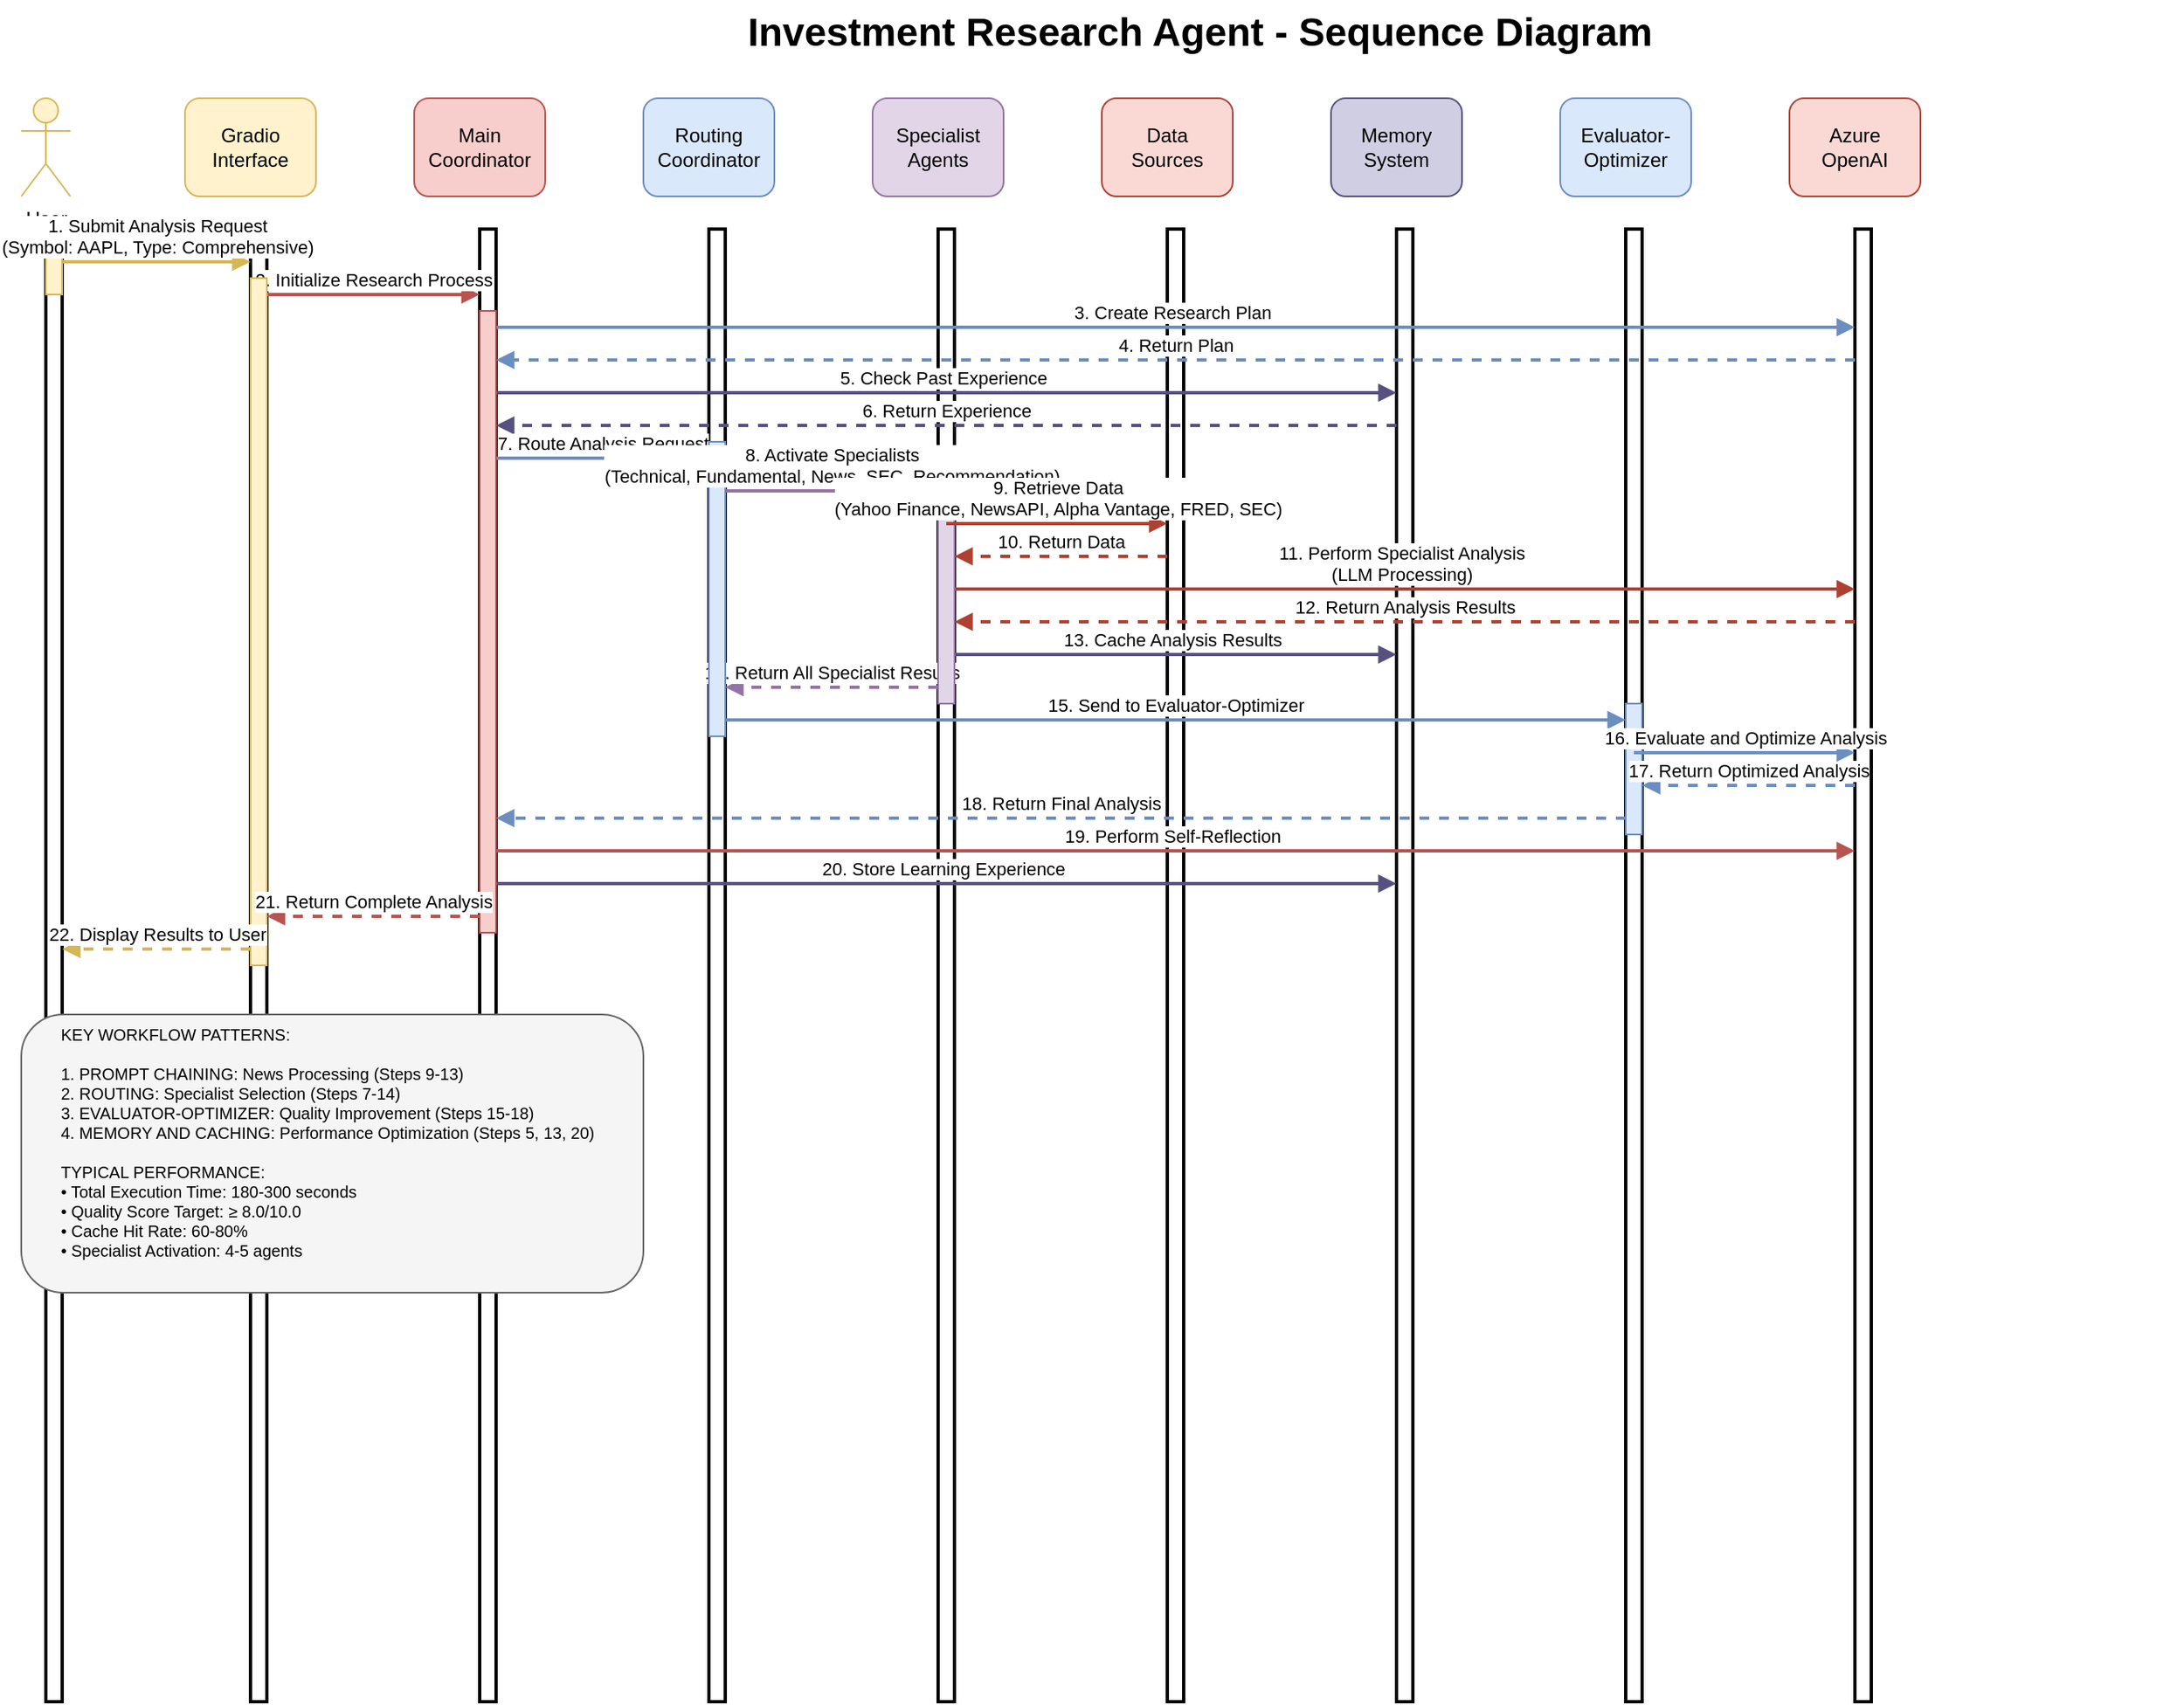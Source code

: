 <mxfile scale="1" border="10">
    <diagram name="Investment Research Sequence Diagram" id="investment-sequence">
        <mxGraphModel dx="884" dy="563" grid="1" gridSize="10" guides="1" tooltips="1" connect="1" arrows="1" fold="1" page="1" pageScale="1" pageWidth="1654" pageHeight="1169" background="#ffffff" math="0" shadow="0">
            <root>
                <mxCell id="0"/>
                <mxCell id="1" parent="0"/>
                <mxCell id="title" value="Investment Research Agent - Sequence Diagram" style="text;html=1;strokeColor=none;fillColor=none;align=center;verticalAlign=middle;whiteSpace=wrap;rounded=0;fontSize=24;fontStyle=1;" parent="1" vertex="1">
                    <mxGeometry x="200" y="20" width="1200" height="40" as="geometry"/>
                </mxCell>
                <mxCell id="user" value="User" style="shape=umlActor;verticalLabelPosition=bottom;verticalAlign=top;html=1;outlineConnect=0;fillColor=#fff2cc;strokeColor=#d6b656;" parent="1" vertex="1">
                    <mxGeometry x="80" y="80" width="30" height="60" as="geometry"/>
                </mxCell>
                <mxCell id="user-lifeline" value="" style="html=1;points=[];perimeter=orthogonalPerimeter;outlineConnect=0;targetShapes=umlLifeline;portConstraint=eastwest;strokeWidth=2;" parent="1" vertex="1">
                    <mxGeometry x="95" y="160" width="10" height="900" as="geometry"/>
                </mxCell>
                <mxCell id="gradio" value="Gradio&lt;br&gt;Interface" style="rounded=1;whiteSpace=wrap;html=1;fillColor=#fff2cc;strokeColor=#d6b656;" parent="1" vertex="1">
                    <mxGeometry x="180" y="80" width="80" height="60" as="geometry"/>
                </mxCell>
                <mxCell id="gradio-lifeline" value="" style="html=1;points=[];perimeter=orthogonalPerimeter;outlineConnect=0;targetShapes=umlLifeline;portConstraint=eastwest;strokeWidth=2;" parent="1" vertex="1">
                    <mxGeometry x="220" y="160" width="10" height="900" as="geometry"/>
                </mxCell>
                <mxCell id="coordinator" value="Main&lt;br&gt;Coordinator" style="rounded=1;whiteSpace=wrap;html=1;fillColor=#f8cecc;strokeColor=#b85450;" parent="1" vertex="1">
                    <mxGeometry x="320" y="80" width="80" height="60" as="geometry"/>
                </mxCell>
                <mxCell id="coordinator-lifeline" value="" style="html=1;points=[];perimeter=orthogonalPerimeter;outlineConnect=0;targetShapes=umlLifeline;portConstraint=eastwest;strokeWidth=2;" parent="1" vertex="1">
                    <mxGeometry x="360" y="160" width="10" height="900" as="geometry"/>
                </mxCell>
                <mxCell id="routing" value="Routing&lt;br&gt;Coordinator" style="rounded=1;whiteSpace=wrap;html=1;fillColor=#dae8fc;strokeColor=#6c8ebf;" parent="1" vertex="1">
                    <mxGeometry x="460" y="80" width="80" height="60" as="geometry"/>
                </mxCell>
                <mxCell id="routing-lifeline" value="" style="html=1;points=[];perimeter=orthogonalPerimeter;outlineConnect=0;targetShapes=umlLifeline;portConstraint=eastwest;strokeWidth=2;" parent="1" vertex="1">
                    <mxGeometry x="500" y="160" width="10" height="900" as="geometry"/>
                </mxCell>
                <mxCell id="specialists" value="Specialist&lt;br&gt;Agents" style="rounded=1;whiteSpace=wrap;html=1;fillColor=#e1d5e7;strokeColor=#9673a6;" parent="1" vertex="1">
                    <mxGeometry x="600" y="80" width="80" height="60" as="geometry"/>
                </mxCell>
                <mxCell id="specialists-lifeline" value="" style="html=1;points=[];perimeter=orthogonalPerimeter;outlineConnect=0;targetShapes=umlLifeline;portConstraint=eastwest;strokeWidth=2;" parent="1" vertex="1">
                    <mxGeometry x="640" y="160" width="10" height="900" as="geometry"/>
                </mxCell>
                <mxCell id="datasources" value="Data&lt;br&gt;Sources" style="rounded=1;whiteSpace=wrap;html=1;fillColor=#fad9d5;strokeColor=#ae4132;" parent="1" vertex="1">
                    <mxGeometry x="740" y="80" width="80" height="60" as="geometry"/>
                </mxCell>
                <mxCell id="datasources-lifeline" value="" style="html=1;points=[];perimeter=orthogonalPerimeter;outlineConnect=0;targetShapes=umlLifeline;portConstraint=eastwest;strokeWidth=2;" parent="1" vertex="1">
                    <mxGeometry x="780" y="160" width="10" height="900" as="geometry"/>
                </mxCell>
                <mxCell id="memory" value="Memory&lt;br&gt;System" style="rounded=1;whiteSpace=wrap;html=1;fillColor=#d0cee2;strokeColor=#56517e;" parent="1" vertex="1">
                    <mxGeometry x="880" y="80" width="80" height="60" as="geometry"/>
                </mxCell>
                <mxCell id="memory-lifeline" value="" style="html=1;points=[];perimeter=orthogonalPerimeter;outlineConnect=0;targetShapes=umlLifeline;portConstraint=eastwest;strokeWidth=2;" parent="1" vertex="1">
                    <mxGeometry x="920" y="160" width="10" height="900" as="geometry"/>
                </mxCell>
                <mxCell id="evaluator" value="Evaluator-&lt;br&gt;Optimizer" style="rounded=1;whiteSpace=wrap;html=1;fillColor=#dae8fc;strokeColor=#6c8ebf;" parent="1" vertex="1">
                    <mxGeometry x="1020" y="80" width="80" height="60" as="geometry"/>
                </mxCell>
                <mxCell id="evaluator-lifeline" value="" style="html=1;points=[];perimeter=orthogonalPerimeter;outlineConnect=0;targetShapes=umlLifeline;portConstraint=eastwest;strokeWidth=2;" parent="1" vertex="1">
                    <mxGeometry x="1060" y="160" width="10" height="900" as="geometry"/>
                </mxCell>
                <mxCell id="openai" value="Azure&lt;br&gt;OpenAI" style="rounded=1;whiteSpace=wrap;html=1;fillColor=#fad9d5;strokeColor=#ae4132;" parent="1" vertex="1">
                    <mxGeometry x="1160" y="80" width="80" height="60" as="geometry"/>
                </mxCell>
                <mxCell id="openai-lifeline" value="" style="html=1;points=[];perimeter=orthogonalPerimeter;outlineConnect=0;targetShapes=umlLifeline;portConstraint=eastwest;strokeWidth=2;" parent="1" vertex="1">
                    <mxGeometry x="1200" y="160" width="10" height="900" as="geometry"/>
                </mxCell>
                <mxCell id="seq2" value="2. Initialize Research Process" style="html=1;verticalAlign=bottom;endArrow=block;strokeColor=#b85450;strokeWidth=2;" parent="1" edge="1">
                    <mxGeometry relative="1" as="geometry">
                        <mxPoint x="230" y="200" as="sourcePoint"/>
                        <mxPoint x="360" y="200" as="targetPoint"/>
                    </mxGeometry>
                </mxCell>
                <mxCell id="seq3" value="3. Create Research Plan" style="html=1;verticalAlign=bottom;endArrow=block;strokeColor=#6c8ebf;strokeWidth=2;" parent="1" edge="1">
                    <mxGeometry relative="1" as="geometry">
                        <mxPoint x="365" y="220" as="sourcePoint"/>
                        <mxPoint x="1200" y="220" as="targetPoint"/>
                    </mxGeometry>
                </mxCell>
                <mxCell id="seq4" value="4. Return Plan" style="html=1;verticalAlign=bottom;endArrow=block;strokeColor=#6c8ebf;strokeWidth=2;dashed=1;" parent="1" edge="1">
                    <mxGeometry relative="1" as="geometry">
                        <mxPoint x="1200" y="240" as="sourcePoint"/>
                        <mxPoint x="370" y="240" as="targetPoint"/>
                    </mxGeometry>
                </mxCell>
                <mxCell id="seq5" value="5. Check Past Experience" style="html=1;verticalAlign=bottom;endArrow=block;strokeColor=#56517e;strokeWidth=2;" parent="1" edge="1">
                    <mxGeometry relative="1" as="geometry">
                        <mxPoint x="365" y="260" as="sourcePoint"/>
                        <mxPoint x="920" y="260" as="targetPoint"/>
                    </mxGeometry>
                </mxCell>
                <mxCell id="seq6" value="6. Return Experience" style="html=1;verticalAlign=bottom;endArrow=block;strokeColor=#56517e;strokeWidth=2;dashed=1;" parent="1" edge="1">
                    <mxGeometry relative="1" as="geometry">
                        <mxPoint x="920" y="280" as="sourcePoint"/>
                        <mxPoint x="370" y="280" as="targetPoint"/>
                    </mxGeometry>
                </mxCell>
                <mxCell id="seq7" value="7. Route Analysis Request" style="html=1;verticalAlign=bottom;endArrow=block;strokeColor=#6c8ebf;strokeWidth=2;" parent="1" edge="1">
                    <mxGeometry relative="1" as="geometry">
                        <mxPoint x="370" y="300" as="sourcePoint"/>
                        <mxPoint x="500" y="300" as="targetPoint"/>
                    </mxGeometry>
                </mxCell>
                <mxCell id="seq10" value="10. Return Data" style="html=1;verticalAlign=bottom;endArrow=block;strokeColor=#ae4132;strokeWidth=2;dashed=1;" parent="1" edge="1">
                    <mxGeometry relative="1" as="geometry">
                        <mxPoint x="780" y="360" as="sourcePoint"/>
                        <mxPoint x="650" y="360" as="targetPoint"/>
                    </mxGeometry>
                </mxCell>
                <mxCell id="seq11" value="11. Perform Specialist Analysis&lt;br&gt;(LLM Processing)" style="html=1;verticalAlign=bottom;endArrow=block;strokeColor=#ae4132;strokeWidth=2;" parent="1" edge="1">
                    <mxGeometry relative="1" as="geometry">
                        <mxPoint x="645" y="380" as="sourcePoint"/>
                        <mxPoint x="1200" y="380" as="targetPoint"/>
                    </mxGeometry>
                </mxCell>
                <mxCell id="seq12" value="12. Return Analysis Results" style="html=1;verticalAlign=bottom;endArrow=block;strokeColor=#ae4132;strokeWidth=2;dashed=1;" parent="1" edge="1">
                    <mxGeometry relative="1" as="geometry">
                        <mxPoint x="1200" y="400" as="sourcePoint"/>
                        <mxPoint x="650" y="400" as="targetPoint"/>
                    </mxGeometry>
                </mxCell>
                <mxCell id="seq13" value="13. Cache Analysis Results" style="html=1;verticalAlign=bottom;endArrow=block;strokeColor=#56517e;strokeWidth=2;" parent="1" edge="1">
                    <mxGeometry relative="1" as="geometry">
                        <mxPoint x="645" y="420" as="sourcePoint"/>
                        <mxPoint x="920" y="420" as="targetPoint"/>
                    </mxGeometry>
                </mxCell>
                <mxCell id="seq14" value="14. Return All Specialist Results" style="html=1;verticalAlign=bottom;endArrow=block;strokeColor=#9673a6;strokeWidth=2;dashed=1;" parent="1" edge="1">
                    <mxGeometry relative="1" as="geometry">
                        <mxPoint x="640" y="440" as="sourcePoint"/>
                        <mxPoint x="510" y="440" as="targetPoint"/>
                    </mxGeometry>
                </mxCell>
                <mxCell id="seq15" value="15. Send to Evaluator-Optimizer" style="html=1;verticalAlign=bottom;endArrow=block;strokeColor=#6c8ebf;strokeWidth=2;" parent="1" edge="1">
                    <mxGeometry relative="1" as="geometry">
                        <mxPoint x="510" y="460" as="sourcePoint"/>
                        <mxPoint x="1060" y="460" as="targetPoint"/>
                    </mxGeometry>
                </mxCell>
                <mxCell id="seq18" value="18. Return Final Analysis" style="html=1;verticalAlign=bottom;endArrow=block;strokeColor=#6c8ebf;strokeWidth=2;dashed=1;" parent="1" edge="1">
                    <mxGeometry relative="1" as="geometry">
                        <mxPoint x="1060" y="520" as="sourcePoint"/>
                        <mxPoint x="370" y="520" as="targetPoint"/>
                    </mxGeometry>
                </mxCell>
                <mxCell id="seq19" value="19. Perform Self-Reflection" style="html=1;verticalAlign=bottom;endArrow=block;strokeColor=#b85450;strokeWidth=2;" parent="1" edge="1">
                    <mxGeometry relative="1" as="geometry">
                        <mxPoint x="365" y="540" as="sourcePoint"/>
                        <mxPoint x="1200" y="540" as="targetPoint"/>
                    </mxGeometry>
                </mxCell>
                <mxCell id="seq20" value="20. Store Learning Experience" style="html=1;verticalAlign=bottom;endArrow=block;strokeColor=#56517e;strokeWidth=2;" parent="1" edge="1">
                    <mxGeometry relative="1" as="geometry">
                        <mxPoint x="365" y="560" as="sourcePoint"/>
                        <mxPoint x="920" y="560" as="targetPoint"/>
                    </mxGeometry>
                </mxCell>
                <mxCell id="user-activation" value="" style="html=1;points=[];perimeter=orthogonalPerimeter;outlineConnect=0;targetShapes=umlLifeline;portConstraint=eastwest;fillColor=#fff2cc;strokeColor=#d6b656;" parent="1" vertex="1">
                    <mxGeometry x="95" y="170" width="10" height="30" as="geometry"/>
                </mxCell>
                <mxCell id="interface-activation" value="" style="html=1;points=[];perimeter=orthogonalPerimeter;outlineConnect=0;targetShapes=umlLifeline;portConstraint=eastwest;fillColor=#fff2cc;strokeColor=#d6b656;" parent="1" vertex="1">
                    <mxGeometry x="220" y="190" width="10" height="420" as="geometry"/>
                </mxCell>
                <mxCell id="coordinator-activation" value="" style="html=1;points=[];perimeter=orthogonalPerimeter;outlineConnect=0;targetShapes=umlLifeline;portConstraint=eastwest;fillColor=#f8cecc;strokeColor=#b85450;" parent="1" vertex="1">
                    <mxGeometry x="360" y="210" width="10" height="380" as="geometry"/>
                </mxCell>
                <mxCell id="routing-activation" value="" style="html=1;points=[];perimeter=orthogonalPerimeter;outlineConnect=0;targetShapes=umlLifeline;portConstraint=eastwest;fillColor=#dae8fc;strokeColor=#6c8ebf;" parent="1" vertex="1">
                    <mxGeometry x="500" y="290" width="10" height="180" as="geometry"/>
                </mxCell>
                <mxCell id="specialists-activation" value="" style="html=1;points=[];perimeter=orthogonalPerimeter;outlineConnect=0;targetShapes=umlLifeline;portConstraint=eastwest;fillColor=#e1d5e7;strokeColor=#9673a6;" parent="1" vertex="1">
                    <mxGeometry x="640" y="310" width="10" height="140" as="geometry"/>
                </mxCell>
                <mxCell id="evaluator-activation" value="" style="html=1;points=[];perimeter=orthogonalPerimeter;outlineConnect=0;targetShapes=umlLifeline;portConstraint=eastwest;fillColor=#dae8fc;strokeColor=#6c8ebf;" parent="1" vertex="1">
                    <mxGeometry x="1060" y="450" width="10" height="80" as="geometry"/>
                </mxCell>
                <mxCell id="notes" value="&amp;nbsp; &amp;nbsp; &amp;nbsp; &lt;span style=&quot;white-space: pre;&quot;&gt;&#x9;&lt;/span&gt;KEY WORKFLOW PATTERNS:&lt;br&gt;&lt;br&gt;&lt;span style=&quot;white-space: pre;&quot;&gt;&#x9;&lt;/span&gt;1. PROMPT CHAINING: News Processing (Steps 9-13)&lt;br&gt;&lt;span style=&quot;white-space: pre;&quot;&gt;&#x9;&lt;/span&gt;2. ROUTING: Specialist Selection (Steps 7-14)&lt;br&gt;&lt;span style=&quot;white-space: pre;&quot;&gt;&#x9;&lt;/span&gt;3. EVALUATOR-OPTIMIZER: Quality Improvement (Steps 15-18)&lt;br&gt;&lt;span style=&quot;white-space: pre;&quot;&gt;&#x9;&lt;/span&gt;4. MEMORY AND CACHING: Performance Optimization (Steps 5, 13, 20)&lt;br&gt;&lt;br&gt;&lt;span style=&quot;white-space: pre;&quot;&gt;&#x9;&lt;/span&gt;TYPICAL PERFORMANCE:&lt;br&gt;&lt;span style=&quot;white-space: pre;&quot;&gt;&#x9;&lt;/span&gt;• Total Execution Time: 180-300 seconds&lt;br&gt;&lt;span style=&quot;white-space: pre;&quot;&gt;&#x9;&lt;/span&gt;• Quality Score Target: ≥ 8.0/10.0&lt;br&gt;&lt;span style=&quot;white-space: pre;&quot;&gt;&#x9;&lt;/span&gt;• Cache Hit Rate: 60-80%&lt;br&gt;&lt;span style=&quot;white-space: pre;&quot;&gt;&#x9;&lt;/span&gt;• Specialist Activation: 4-5 agents" style="rounded=1;whiteSpace=wrap;html=1;fillColor=#f5f5f5;strokeColor=#666666;fontSize=10;align=left;verticalAlign=top;" parent="1" vertex="1">
                    <mxGeometry x="80" y="640" width="380" height="170" as="geometry"/>
                </mxCell>
                <mxCell id="seq22" value="22. Display Results to User" style="html=1;verticalAlign=bottom;endArrow=block;strokeColor=#d6b656;strokeWidth=2;dashed=1;" parent="1" edge="1">
                    <mxGeometry relative="1" as="geometry">
                        <mxPoint x="220" y="600" as="sourcePoint"/>
                        <mxPoint x="105" y="600" as="targetPoint"/>
                    </mxGeometry>
                </mxCell>
                <mxCell id="seq21" value="21. Return Complete Analysis" style="html=1;verticalAlign=bottom;endArrow=block;strokeColor=#b85450;strokeWidth=2;dashed=1;" parent="1" edge="1">
                    <mxGeometry relative="1" as="geometry">
                        <mxPoint x="360" y="580" as="sourcePoint"/>
                        <mxPoint x="230" y="580" as="targetPoint"/>
                    </mxGeometry>
                </mxCell>
                <mxCell id="seq17" value="17. Return Optimized Analysis" style="html=1;verticalAlign=bottom;endArrow=block;strokeColor=#6c8ebf;strokeWidth=2;dashed=1;" parent="1" edge="1">
                    <mxGeometry relative="1" as="geometry">
                        <mxPoint x="1200" y="500" as="sourcePoint"/>
                        <mxPoint x="1070" y="500" as="targetPoint"/>
                    </mxGeometry>
                </mxCell>
                <mxCell id="seq16" value="16. Evaluate and Optimize Analysis" style="html=1;verticalAlign=bottom;endArrow=block;strokeColor=#6c8ebf;strokeWidth=2;" parent="1" edge="1">
                    <mxGeometry relative="1" as="geometry">
                        <mxPoint x="1065" y="480" as="sourcePoint"/>
                        <mxPoint x="1200" y="480" as="targetPoint"/>
                    </mxGeometry>
                </mxCell>
                <mxCell id="seq8" value="8. Activate Specialists&lt;br&gt;(Technical, Fundamental, News, SEC, Recommendation)" style="html=1;verticalAlign=bottom;endArrow=block;strokeColor=#9673a6;strokeWidth=2;" parent="1" edge="1">
                    <mxGeometry relative="1" as="geometry">
                        <mxPoint x="510" y="320" as="sourcePoint"/>
                        <mxPoint x="640" y="320" as="targetPoint"/>
                        <mxPoint as="offset"/>
                    </mxGeometry>
                </mxCell>
                <mxCell id="seq9" value="9. Retrieve Data&lt;br&gt;(Yahoo Finance, NewsAPI, Alpha Vantage, FRED, SEC)" style="html=1;verticalAlign=bottom;endArrow=block;strokeColor=#ae4132;strokeWidth=2;" parent="1" edge="1">
                    <mxGeometry relative="1" as="geometry">
                        <mxPoint x="645" y="340" as="sourcePoint"/>
                        <mxPoint x="780" y="340" as="targetPoint"/>
                    </mxGeometry>
                </mxCell>
                <mxCell id="seq1" value="1. Submit Analysis Request&lt;br&gt;(Symbol: AAPL, Type: Comprehensive)" style="html=1;verticalAlign=bottom;endArrow=block;strokeColor=#d6b656;strokeWidth=2;" parent="1" edge="1">
                    <mxGeometry relative="1" as="geometry">
                        <mxPoint x="105" y="180" as="sourcePoint"/>
                        <mxPoint x="220" y="180" as="targetPoint"/>
                    </mxGeometry>
                </mxCell>
            </root>
        </mxGraphModel>
    </diagram>
</mxfile>